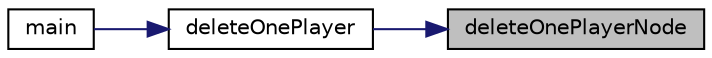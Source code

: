 digraph "deleteOnePlayerNode"
{
 // LATEX_PDF_SIZE
  edge [fontname="Helvetica",fontsize="10",labelfontname="Helvetica",labelfontsize="10"];
  node [fontname="Helvetica",fontsize="10",shape=record];
  rankdir="RL";
  Node1 [label="deleteOnePlayerNode",height=0.2,width=0.4,color="black", fillcolor="grey75", style="filled", fontcolor="black",tooltip="Ta funkcja usuwa gracza o podanym numerze."];
  Node1 -> Node2 [dir="back",color="midnightblue",fontsize="10",style="solid",fontname="Helvetica"];
  Node2 [label="deleteOnePlayer",height=0.2,width=0.4,color="black", fillcolor="white", style="filled",URL="$functions_8h.html#a0d83367b7b2c4ba5d662e29491c6d673",tooltip="Ta funkcja usowa jednego wybranego gracza z listy."];
  Node2 -> Node3 [dir="back",color="midnightblue",fontsize="10",style="solid",fontname="Helvetica"];
  Node3 [label="main",height=0.2,width=0.4,color="black", fillcolor="white", style="filled",URL="$main_8c.html#ae66f6b31b5ad750f1fe042a706a4e3d4",tooltip=" "];
}
